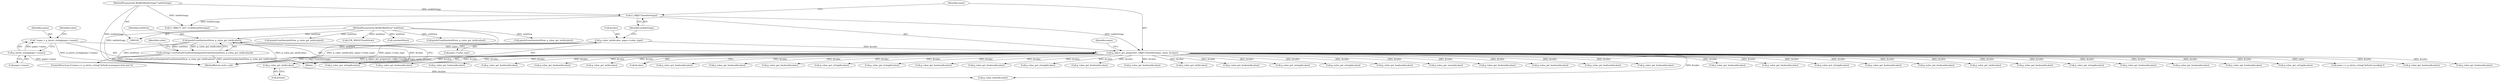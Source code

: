 digraph "0_Chrome_5a2de6455f565783c73e53eae2c8b953e7d48520@pointer" {
"1000219" [label="(Call,pixelsFromSize(webView, g_value_get_int(&value)))"];
"1000103" [label="(MethodParameterIn,WebKitWebView* webView)"];
"1000221" [label="(Call,g_value_get_int(&value))"];
"1000125" [label="(Call,g_object_get_property(G_OBJECT(webSettings), name, &value))"];
"1000126" [label="(Call,G_OBJECT(webSettings))"];
"1000101" [label="(MethodParameterIn,WebKitWebSettings* webSettings)"];
"1000110" [label="(Call,* name = g_intern_string(pspec->name))"];
"1000112" [label="(Call,g_intern_string(pspec->name))"];
"1000119" [label="(Call,g_value_init(&value, pspec->value_type))"];
"1000218" [label="(Call,settings->setDefaultFixedFontSize(pixelsFromSize(webView, g_value_get_int(&value))))"];
"1000285" [label="(Call,g_value_get_boolean(&value))"];
"1000110" [label="(Call,* name = g_intern_string(pspec->name))"];
"1000128" [label="(Identifier,name)"];
"1000137" [label="(Call,g_value_get_string(&value))"];
"1000177" [label="(Call,g_value_get_string(&value))"];
"1000113" [label="(Call,pspec->name)"];
"1000220" [label="(Identifier,webView)"];
"1000591" [label="(MethodReturn,static void)"];
"1000408" [label="(Call,g_value_get_boolean(&value))"];
"1000460" [label="(Call,g_value_get_enum(&value))"];
"1000480" [label="(Call,g_value_get_boolean(&value))"];
"1000112" [label="(Call,g_intern_string(pspec->name))"];
"1000438" [label="(Call,g_value_get_boolean(&value))"];
"1000518" [label="(Call,g_value_get_boolean(&value))"];
"1000398" [label="(Call,g_value_get_boolean(&value))"];
"1000418" [label="(Call,g_value_get_boolean(&value))"];
"1000305" [label="(Call,g_value_get_boolean(&value))"];
"1000207" [label="(Call,pixelsFromSize(webView, g_value_get_int(&value)))"];
"1000147" [label="(Call,g_value_get_string(&value))"];
"1000119" [label="(Call,g_value_init(&value, pspec->value_type))"];
"1000255" [label="(Call,GTK_WIDGET(webView))"];
"1000503" [label="(Call,core(webView))"];
"1000275" [label="(Call,g_value_get_boolean(&value))"];
"1000325" [label="(Call,g_value_get_boolean(&value))"];
"1000233" [label="(Call,g_value_get_int(&value))"];
"1000347" [label="(Call,g_value_get_boolean(&value))"];
"1000197" [label="(Call,g_value_get_string(&value))"];
"1000265" [label="(Call,g_value_get_boolean(&value))"];
"1000218" [label="(Call,settings->setDefaultFixedFontSize(pixelsFromSize(webView, g_value_get_int(&value))))"];
"1000357" [label="(Call,g_value_get_boolean(&value))"];
"1000470" [label="(Call,g_value_get_boolean(&value))"];
"1000187" [label="(Call,g_value_get_string(&value))"];
"1000588" [label="(Call,g_value_unset(&value))"];
"1000126" [label="(Call,G_OBJECT(webSettings))"];
"1000133" [label="(Identifier,name)"];
"1000101" [label="(MethodParameterIn,WebKitWebSettings* webSettings)"];
"1000118" [label="(Identifier,value)"];
"1000122" [label="(Call,pspec->value_type)"];
"1000219" [label="(Call,pixelsFromSize(webView, g_value_get_int(&value)))"];
"1000222" [label="(Call,&value)"];
"1000231" [label="(Call,pixelsFromSize(webView, g_value_get_int(&value)))"];
"1000132" [label="(Call,name == g_intern_string(\"default-encoding\"))"];
"1000315" [label="(Call,g_value_get_boolean(&value))"];
"1000127" [label="(Identifier,webSettings)"];
"1000213" [label="(ControlStructure,if (name == g_intern_string(\"default-monospace-font-size\")))"];
"1000388" [label="(Call,g_value_get_boolean(&value))"];
"1000111" [label="(Identifier,name)"];
"1000120" [label="(Call,&value)"];
"1000157" [label="(Call,g_value_get_string(&value))"];
"1000508" [label="(Call,g_value_get_boolean(&value))"];
"1000367" [label="(Call,g_value_get_boolean(&value))"];
"1000582" [label="(Call,G_OBJECT_GET_CLASS(webSettings))"];
"1000528" [label="(Call,g_value_get_boolean(&value))"];
"1000548" [label="(Call,g_value_get_boolean(&value))"];
"1000221" [label="(Call,g_value_get_int(&value))"];
"1000245" [label="(Call,g_value_get_int(&value))"];
"1000104" [label="(Block,)"];
"1000103" [label="(MethodParameterIn,WebKitWebView* webView)"];
"1000129" [label="(Call,&value)"];
"1000295" [label="(Call,g_value_get_boolean(&value))"];
"1000378" [label="(Call,g_value_get_boolean(&value))"];
"1000538" [label="(Call,g_value_get_boolean(&value))"];
"1000243" [label="(Call,pixelsFromSize(webView, g_value_get_int(&value)))"];
"1000565" [label="(Call,g_value_get_string(&value))"];
"1000167" [label="(Call,g_value_get_string(&value))"];
"1000125" [label="(Call,g_object_get_property(G_OBJECT(webSettings), name, &value))"];
"1000490" [label="(Call,g_value_get_boolean(&value))"];
"1000575" [label="(Call,g_value_get_boolean(&value))"];
"1000337" [label="(Call,g_value_get_string(&value))"];
"1000448" [label="(Call,g_value_get_boolean(&value))"];
"1000428" [label="(Call,g_value_get_boolean(&value))"];
"1000209" [label="(Call,g_value_get_int(&value))"];
"1000590" [label="(Identifier,value)"];
"1000219" -> "1000218"  [label="AST: "];
"1000219" -> "1000221"  [label="CFG: "];
"1000220" -> "1000219"  [label="AST: "];
"1000221" -> "1000219"  [label="AST: "];
"1000218" -> "1000219"  [label="CFG: "];
"1000219" -> "1000591"  [label="DDG: g_value_get_int(&value)"];
"1000219" -> "1000591"  [label="DDG: webView"];
"1000219" -> "1000218"  [label="DDG: webView"];
"1000219" -> "1000218"  [label="DDG: g_value_get_int(&value)"];
"1000103" -> "1000219"  [label="DDG: webView"];
"1000221" -> "1000219"  [label="DDG: &value"];
"1000103" -> "1000100"  [label="AST: "];
"1000103" -> "1000591"  [label="DDG: webView"];
"1000103" -> "1000207"  [label="DDG: webView"];
"1000103" -> "1000231"  [label="DDG: webView"];
"1000103" -> "1000243"  [label="DDG: webView"];
"1000103" -> "1000255"  [label="DDG: webView"];
"1000103" -> "1000503"  [label="DDG: webView"];
"1000221" -> "1000222"  [label="CFG: "];
"1000222" -> "1000221"  [label="AST: "];
"1000125" -> "1000221"  [label="DDG: &value"];
"1000221" -> "1000588"  [label="DDG: &value"];
"1000125" -> "1000104"  [label="AST: "];
"1000125" -> "1000129"  [label="CFG: "];
"1000126" -> "1000125"  [label="AST: "];
"1000128" -> "1000125"  [label="AST: "];
"1000129" -> "1000125"  [label="AST: "];
"1000133" -> "1000125"  [label="CFG: "];
"1000125" -> "1000591"  [label="DDG: G_OBJECT(webSettings)"];
"1000125" -> "1000591"  [label="DDG: g_object_get_property(G_OBJECT(webSettings), name, &value)"];
"1000126" -> "1000125"  [label="DDG: webSettings"];
"1000110" -> "1000125"  [label="DDG: name"];
"1000119" -> "1000125"  [label="DDG: &value"];
"1000125" -> "1000132"  [label="DDG: name"];
"1000125" -> "1000137"  [label="DDG: &value"];
"1000125" -> "1000147"  [label="DDG: &value"];
"1000125" -> "1000157"  [label="DDG: &value"];
"1000125" -> "1000167"  [label="DDG: &value"];
"1000125" -> "1000177"  [label="DDG: &value"];
"1000125" -> "1000187"  [label="DDG: &value"];
"1000125" -> "1000197"  [label="DDG: &value"];
"1000125" -> "1000209"  [label="DDG: &value"];
"1000125" -> "1000233"  [label="DDG: &value"];
"1000125" -> "1000245"  [label="DDG: &value"];
"1000125" -> "1000265"  [label="DDG: &value"];
"1000125" -> "1000275"  [label="DDG: &value"];
"1000125" -> "1000285"  [label="DDG: &value"];
"1000125" -> "1000295"  [label="DDG: &value"];
"1000125" -> "1000305"  [label="DDG: &value"];
"1000125" -> "1000315"  [label="DDG: &value"];
"1000125" -> "1000325"  [label="DDG: &value"];
"1000125" -> "1000337"  [label="DDG: &value"];
"1000125" -> "1000347"  [label="DDG: &value"];
"1000125" -> "1000357"  [label="DDG: &value"];
"1000125" -> "1000367"  [label="DDG: &value"];
"1000125" -> "1000378"  [label="DDG: &value"];
"1000125" -> "1000388"  [label="DDG: &value"];
"1000125" -> "1000398"  [label="DDG: &value"];
"1000125" -> "1000408"  [label="DDG: &value"];
"1000125" -> "1000418"  [label="DDG: &value"];
"1000125" -> "1000428"  [label="DDG: &value"];
"1000125" -> "1000438"  [label="DDG: &value"];
"1000125" -> "1000448"  [label="DDG: &value"];
"1000125" -> "1000460"  [label="DDG: &value"];
"1000125" -> "1000470"  [label="DDG: &value"];
"1000125" -> "1000480"  [label="DDG: &value"];
"1000125" -> "1000490"  [label="DDG: &value"];
"1000125" -> "1000508"  [label="DDG: &value"];
"1000125" -> "1000518"  [label="DDG: &value"];
"1000125" -> "1000528"  [label="DDG: &value"];
"1000125" -> "1000538"  [label="DDG: &value"];
"1000125" -> "1000548"  [label="DDG: &value"];
"1000125" -> "1000565"  [label="DDG: &value"];
"1000125" -> "1000575"  [label="DDG: &value"];
"1000125" -> "1000588"  [label="DDG: &value"];
"1000126" -> "1000127"  [label="CFG: "];
"1000127" -> "1000126"  [label="AST: "];
"1000128" -> "1000126"  [label="CFG: "];
"1000126" -> "1000591"  [label="DDG: webSettings"];
"1000101" -> "1000126"  [label="DDG: webSettings"];
"1000126" -> "1000582"  [label="DDG: webSettings"];
"1000101" -> "1000100"  [label="AST: "];
"1000101" -> "1000591"  [label="DDG: webSettings"];
"1000101" -> "1000582"  [label="DDG: webSettings"];
"1000110" -> "1000104"  [label="AST: "];
"1000110" -> "1000112"  [label="CFG: "];
"1000111" -> "1000110"  [label="AST: "];
"1000112" -> "1000110"  [label="AST: "];
"1000118" -> "1000110"  [label="CFG: "];
"1000110" -> "1000591"  [label="DDG: g_intern_string(pspec->name)"];
"1000112" -> "1000110"  [label="DDG: pspec->name"];
"1000112" -> "1000113"  [label="CFG: "];
"1000113" -> "1000112"  [label="AST: "];
"1000112" -> "1000591"  [label="DDG: pspec->name"];
"1000119" -> "1000104"  [label="AST: "];
"1000119" -> "1000122"  [label="CFG: "];
"1000120" -> "1000119"  [label="AST: "];
"1000122" -> "1000119"  [label="AST: "];
"1000127" -> "1000119"  [label="CFG: "];
"1000119" -> "1000591"  [label="DDG: pspec->value_type"];
"1000119" -> "1000591"  [label="DDG: g_value_init(&value, pspec->value_type)"];
"1000218" -> "1000213"  [label="AST: "];
"1000590" -> "1000218"  [label="CFG: "];
"1000218" -> "1000591"  [label="DDG: pixelsFromSize(webView, g_value_get_int(&value))"];
"1000218" -> "1000591"  [label="DDG: settings->setDefaultFixedFontSize(pixelsFromSize(webView, g_value_get_int(&value)))"];
}
